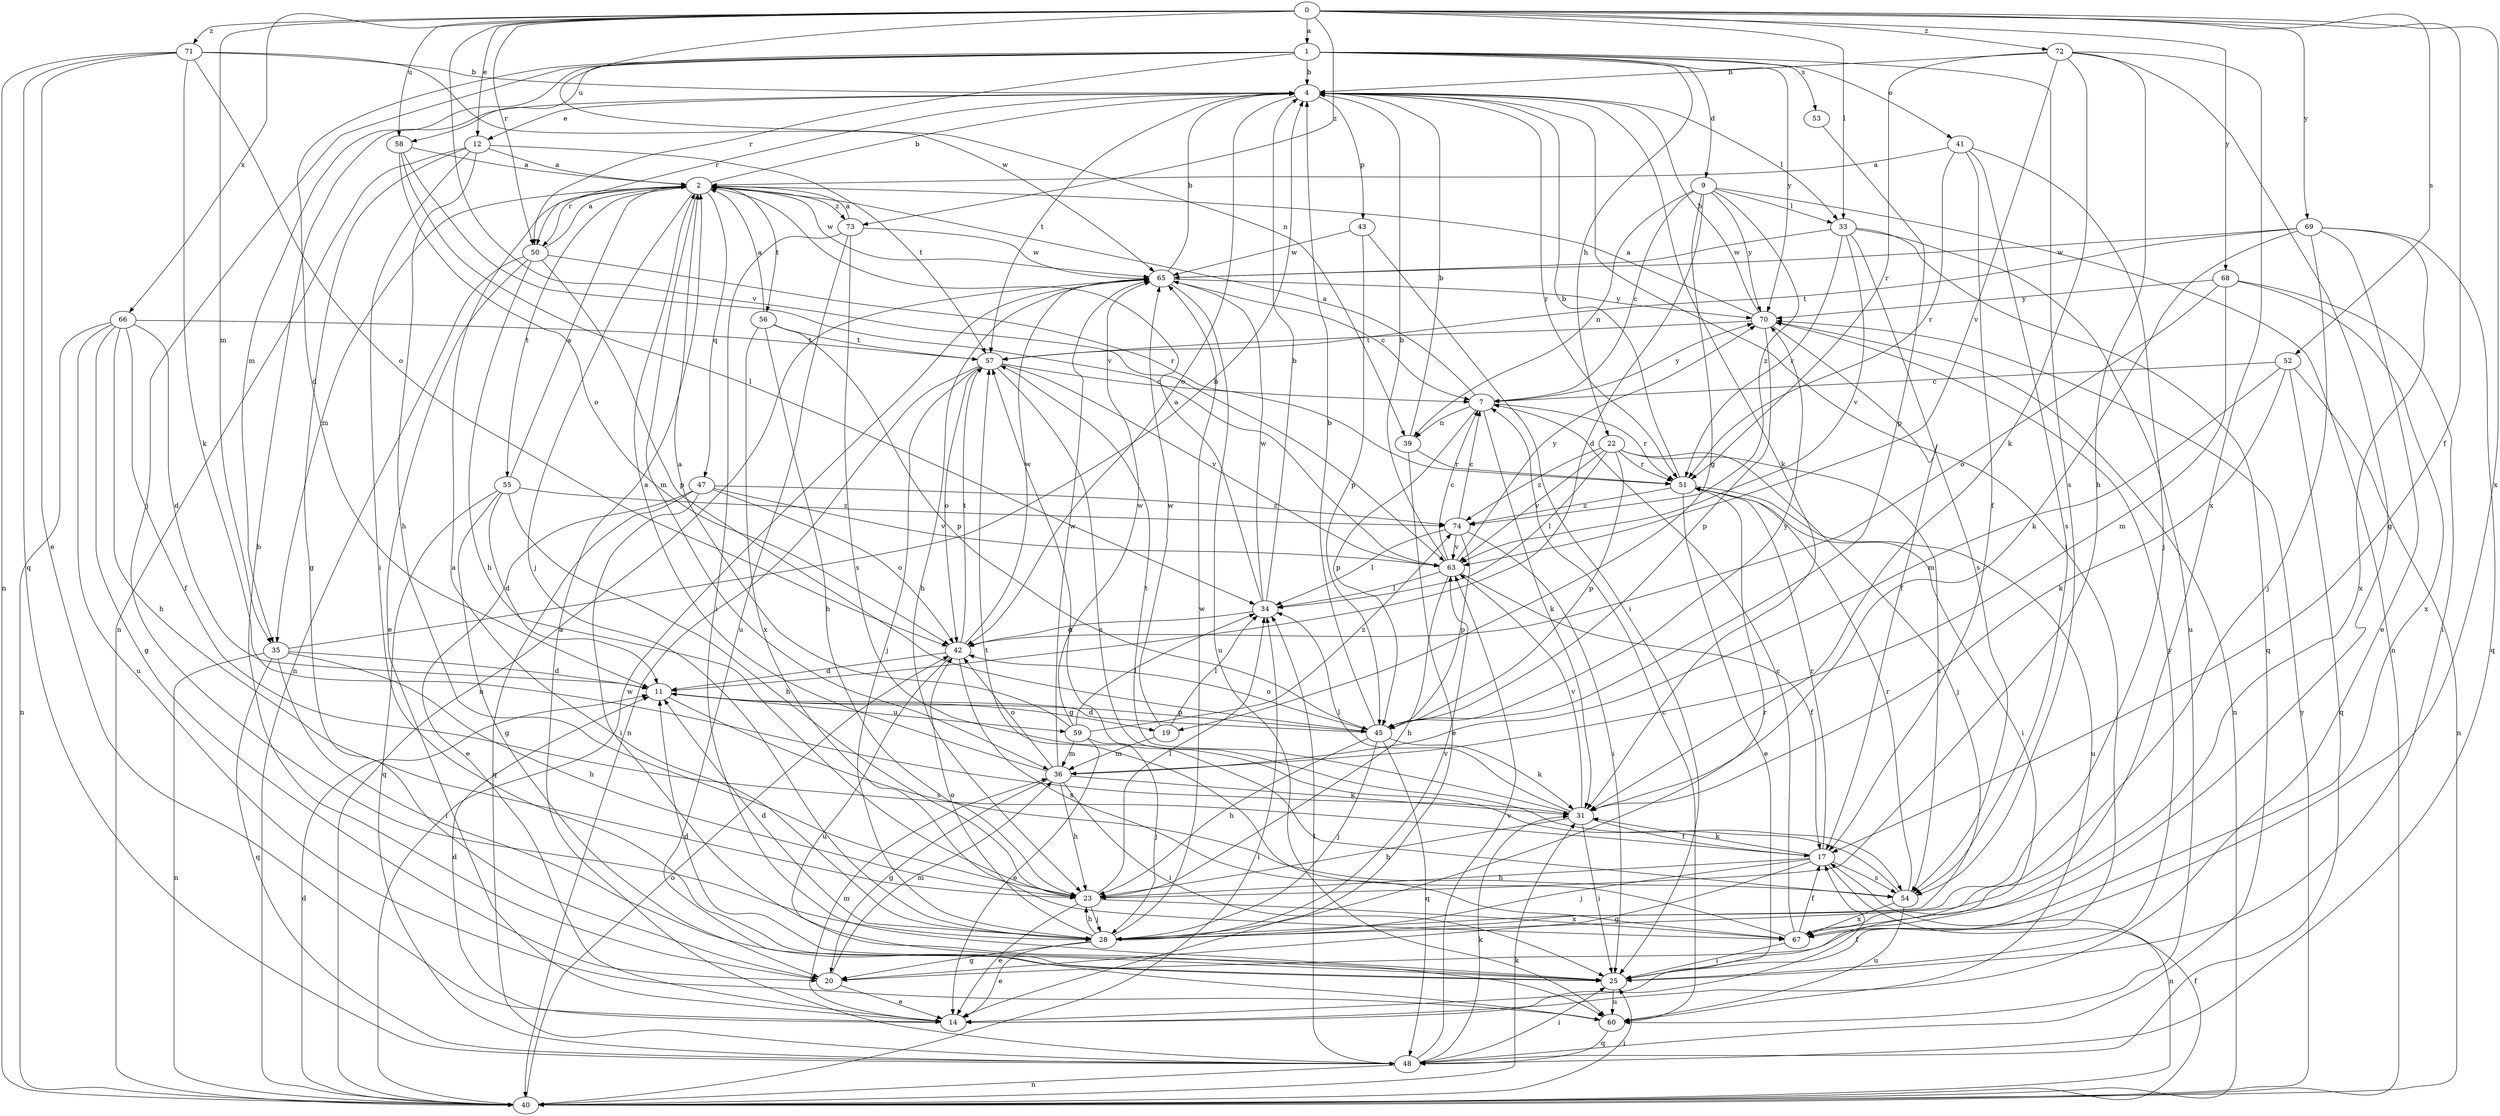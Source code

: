 strict digraph  {
0;
1;
2;
4;
7;
9;
11;
12;
14;
17;
19;
20;
22;
23;
25;
28;
31;
33;
34;
35;
36;
39;
40;
41;
42;
43;
45;
47;
48;
50;
51;
52;
53;
54;
55;
56;
57;
58;
59;
60;
63;
65;
66;
67;
68;
69;
70;
71;
72;
73;
74;
0 -> 1  [label=a];
0 -> 12  [label=e];
0 -> 17  [label=f];
0 -> 33  [label=l];
0 -> 35  [label=m];
0 -> 39  [label=n];
0 -> 50  [label=r];
0 -> 52  [label=s];
0 -> 58  [label=u];
0 -> 63  [label=v];
0 -> 66  [label=x];
0 -> 67  [label=x];
0 -> 68  [label=y];
0 -> 69  [label=y];
0 -> 71  [label=z];
0 -> 72  [label=z];
0 -> 73  [label=z];
1 -> 4  [label=b];
1 -> 9  [label=d];
1 -> 11  [label=d];
1 -> 22  [label=h];
1 -> 28  [label=j];
1 -> 35  [label=m];
1 -> 41  [label=o];
1 -> 50  [label=r];
1 -> 53  [label=s];
1 -> 54  [label=s];
1 -> 58  [label=u];
1 -> 70  [label=y];
2 -> 4  [label=b];
2 -> 28  [label=j];
2 -> 35  [label=m];
2 -> 36  [label=m];
2 -> 47  [label=q];
2 -> 50  [label=r];
2 -> 55  [label=t];
2 -> 56  [label=t];
2 -> 65  [label=w];
2 -> 73  [label=z];
4 -> 12  [label=e];
4 -> 25  [label=i];
4 -> 31  [label=k];
4 -> 33  [label=l];
4 -> 42  [label=o];
4 -> 43  [label=p];
4 -> 50  [label=r];
4 -> 51  [label=r];
4 -> 57  [label=t];
7 -> 2  [label=a];
7 -> 31  [label=k];
7 -> 39  [label=n];
7 -> 45  [label=p];
7 -> 51  [label=r];
7 -> 70  [label=y];
9 -> 7  [label=c];
9 -> 11  [label=d];
9 -> 19  [label=g];
9 -> 33  [label=l];
9 -> 39  [label=n];
9 -> 40  [label=n];
9 -> 70  [label=y];
9 -> 74  [label=z];
11 -> 19  [label=g];
11 -> 45  [label=p];
11 -> 54  [label=s];
11 -> 59  [label=u];
12 -> 2  [label=a];
12 -> 20  [label=g];
12 -> 23  [label=h];
12 -> 25  [label=i];
12 -> 40  [label=n];
12 -> 57  [label=t];
14 -> 11  [label=d];
14 -> 17  [label=f];
14 -> 36  [label=m];
17 -> 20  [label=g];
17 -> 23  [label=h];
17 -> 28  [label=j];
17 -> 31  [label=k];
17 -> 40  [label=n];
17 -> 51  [label=r];
17 -> 54  [label=s];
19 -> 34  [label=l];
19 -> 36  [label=m];
19 -> 65  [label=w];
20 -> 4  [label=b];
20 -> 14  [label=e];
20 -> 36  [label=m];
22 -> 28  [label=j];
22 -> 34  [label=l];
22 -> 45  [label=p];
22 -> 51  [label=r];
22 -> 54  [label=s];
22 -> 63  [label=v];
22 -> 74  [label=z];
23 -> 14  [label=e];
23 -> 28  [label=j];
23 -> 34  [label=l];
23 -> 67  [label=x];
25 -> 11  [label=d];
25 -> 60  [label=u];
25 -> 70  [label=y];
28 -> 2  [label=a];
28 -> 11  [label=d];
28 -> 14  [label=e];
28 -> 20  [label=g];
28 -> 23  [label=h];
28 -> 42  [label=o];
28 -> 51  [label=r];
28 -> 63  [label=v];
28 -> 65  [label=w];
31 -> 17  [label=f];
31 -> 23  [label=h];
31 -> 25  [label=i];
31 -> 34  [label=l];
31 -> 57  [label=t];
31 -> 63  [label=v];
33 -> 48  [label=q];
33 -> 51  [label=r];
33 -> 54  [label=s];
33 -> 60  [label=u];
33 -> 63  [label=v];
33 -> 65  [label=w];
34 -> 2  [label=a];
34 -> 4  [label=b];
34 -> 42  [label=o];
34 -> 65  [label=w];
35 -> 4  [label=b];
35 -> 11  [label=d];
35 -> 23  [label=h];
35 -> 25  [label=i];
35 -> 40  [label=n];
35 -> 48  [label=q];
36 -> 2  [label=a];
36 -> 20  [label=g];
36 -> 23  [label=h];
36 -> 25  [label=i];
36 -> 31  [label=k];
36 -> 42  [label=o];
36 -> 65  [label=w];
39 -> 4  [label=b];
39 -> 14  [label=e];
39 -> 51  [label=r];
40 -> 11  [label=d];
40 -> 17  [label=f];
40 -> 25  [label=i];
40 -> 31  [label=k];
40 -> 34  [label=l];
40 -> 42  [label=o];
40 -> 65  [label=w];
40 -> 70  [label=y];
41 -> 2  [label=a];
41 -> 17  [label=f];
41 -> 28  [label=j];
41 -> 51  [label=r];
41 -> 54  [label=s];
42 -> 11  [label=d];
42 -> 57  [label=t];
42 -> 60  [label=u];
42 -> 65  [label=w];
42 -> 67  [label=x];
43 -> 25  [label=i];
43 -> 45  [label=p];
43 -> 65  [label=w];
45 -> 4  [label=b];
45 -> 11  [label=d];
45 -> 23  [label=h];
45 -> 28  [label=j];
45 -> 31  [label=k];
45 -> 42  [label=o];
45 -> 48  [label=q];
45 -> 70  [label=y];
47 -> 14  [label=e];
47 -> 25  [label=i];
47 -> 42  [label=o];
47 -> 48  [label=q];
47 -> 63  [label=v];
47 -> 74  [label=z];
48 -> 2  [label=a];
48 -> 25  [label=i];
48 -> 31  [label=k];
48 -> 34  [label=l];
48 -> 40  [label=n];
48 -> 63  [label=v];
50 -> 2  [label=a];
50 -> 14  [label=e];
50 -> 23  [label=h];
50 -> 40  [label=n];
50 -> 45  [label=p];
50 -> 51  [label=r];
51 -> 4  [label=b];
51 -> 14  [label=e];
51 -> 25  [label=i];
51 -> 60  [label=u];
51 -> 74  [label=z];
52 -> 7  [label=c];
52 -> 31  [label=k];
52 -> 36  [label=m];
52 -> 40  [label=n];
52 -> 48  [label=q];
53 -> 45  [label=p];
54 -> 51  [label=r];
54 -> 57  [label=t];
54 -> 60  [label=u];
54 -> 67  [label=x];
55 -> 2  [label=a];
55 -> 11  [label=d];
55 -> 20  [label=g];
55 -> 23  [label=h];
55 -> 48  [label=q];
55 -> 74  [label=z];
56 -> 2  [label=a];
56 -> 23  [label=h];
56 -> 45  [label=p];
56 -> 57  [label=t];
56 -> 67  [label=x];
57 -> 7  [label=c];
57 -> 28  [label=j];
57 -> 40  [label=n];
57 -> 42  [label=o];
57 -> 54  [label=s];
57 -> 63  [label=v];
58 -> 2  [label=a];
58 -> 34  [label=l];
58 -> 42  [label=o];
58 -> 63  [label=v];
59 -> 2  [label=a];
59 -> 14  [label=e];
59 -> 28  [label=j];
59 -> 34  [label=l];
59 -> 36  [label=m];
59 -> 65  [label=w];
59 -> 74  [label=z];
60 -> 7  [label=c];
60 -> 48  [label=q];
63 -> 4  [label=b];
63 -> 7  [label=c];
63 -> 17  [label=f];
63 -> 23  [label=h];
63 -> 34  [label=l];
63 -> 70  [label=y];
65 -> 4  [label=b];
65 -> 7  [label=c];
65 -> 23  [label=h];
65 -> 40  [label=n];
65 -> 60  [label=u];
65 -> 70  [label=y];
66 -> 11  [label=d];
66 -> 17  [label=f];
66 -> 20  [label=g];
66 -> 23  [label=h];
66 -> 40  [label=n];
66 -> 57  [label=t];
66 -> 60  [label=u];
67 -> 7  [label=c];
67 -> 17  [label=f];
67 -> 25  [label=i];
67 -> 57  [label=t];
68 -> 25  [label=i];
68 -> 36  [label=m];
68 -> 42  [label=o];
68 -> 67  [label=x];
68 -> 70  [label=y];
69 -> 14  [label=e];
69 -> 28  [label=j];
69 -> 31  [label=k];
69 -> 48  [label=q];
69 -> 57  [label=t];
69 -> 65  [label=w];
69 -> 67  [label=x];
70 -> 2  [label=a];
70 -> 4  [label=b];
70 -> 17  [label=f];
70 -> 40  [label=n];
70 -> 45  [label=p];
70 -> 57  [label=t];
71 -> 4  [label=b];
71 -> 14  [label=e];
71 -> 31  [label=k];
71 -> 40  [label=n];
71 -> 42  [label=o];
71 -> 48  [label=q];
71 -> 65  [label=w];
72 -> 4  [label=b];
72 -> 20  [label=g];
72 -> 23  [label=h];
72 -> 31  [label=k];
72 -> 51  [label=r];
72 -> 63  [label=v];
72 -> 67  [label=x];
73 -> 2  [label=a];
73 -> 25  [label=i];
73 -> 54  [label=s];
73 -> 60  [label=u];
73 -> 65  [label=w];
74 -> 7  [label=c];
74 -> 25  [label=i];
74 -> 34  [label=l];
74 -> 45  [label=p];
74 -> 63  [label=v];
}
